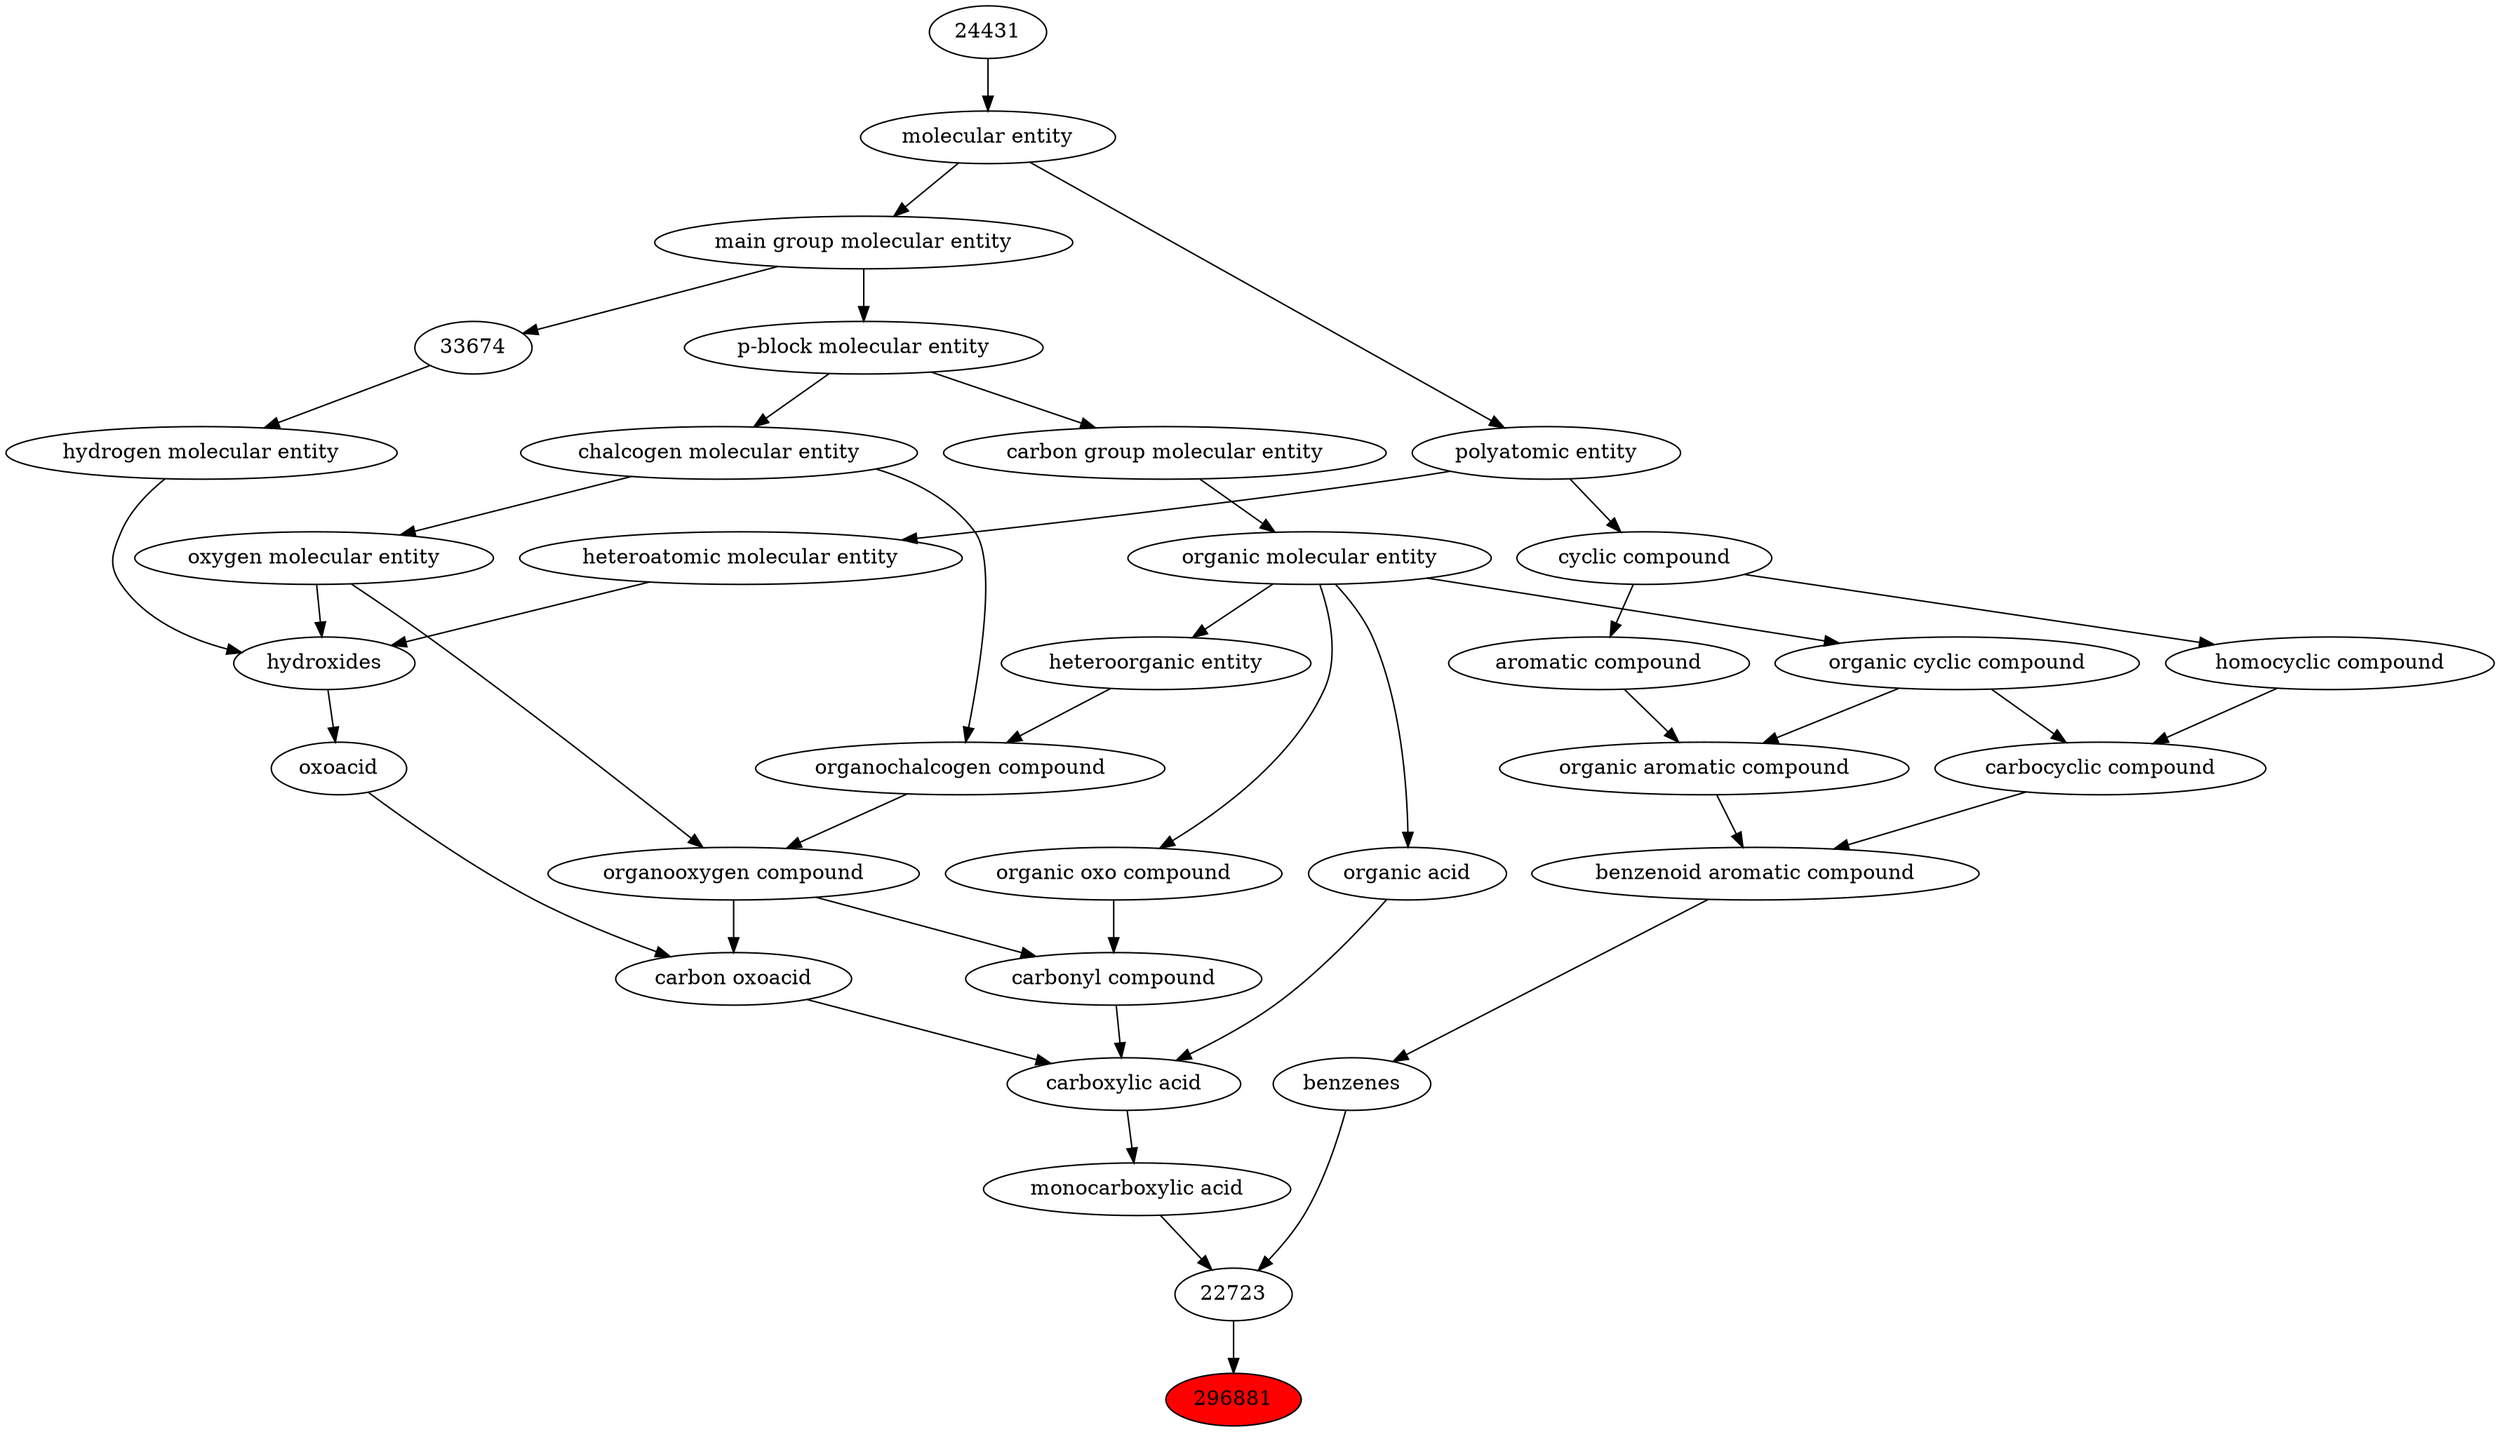digraph tree{ 
296881 [label="296881" fillcolor=red style=filled]
22723 -> 296881
22723 [label="22723"]
22712 -> 22723
25384 -> 22723
22712 [label="benzenes"]
33836 -> 22712
25384 [label="monocarboxylic acid"]
33575 -> 25384
33836 [label="benzenoid aromatic compound"]
33659 -> 33836
33598 -> 33836
33575 [label="carboxylic acid"]
36586 -> 33575
35605 -> 33575
64709 -> 33575
33659 [label="organic aromatic compound"]
33832 -> 33659
33655 -> 33659
33598 [label="carbocyclic compound"]
33832 -> 33598
33597 -> 33598
36586 [label="carbonyl compound"]
36587 -> 36586
36963 -> 36586
35605 [label="carbon oxoacid"]
24833 -> 35605
36963 -> 35605
64709 [label="organic acid"]
50860 -> 64709
33832 [label="organic cyclic compound"]
50860 -> 33832
33655 [label="aromatic compound"]
33595 -> 33655
33597 [label="homocyclic compound"]
33595 -> 33597
36587 [label="organic oxo compound"]
50860 -> 36587
36963 [label="organooxygen compound"]
36962 -> 36963
25806 -> 36963
24833 [label="oxoacid"]
24651 -> 24833
50860 [label="organic molecular entity"]
33582 -> 50860
33595 [label="cyclic compound"]
36357 -> 33595
36962 [label="organochalcogen compound"]
33285 -> 36962
33304 -> 36962
25806 [label="oxygen molecular entity"]
33304 -> 25806
24651 [label="hydroxides"]
25806 -> 24651
33608 -> 24651
37577 -> 24651
33582 [label="carbon group molecular entity"]
33675 -> 33582
36357 [label="polyatomic entity"]
23367 -> 36357
33285 [label="heteroorganic entity"]
50860 -> 33285
33304 [label="chalcogen molecular entity"]
33675 -> 33304
33608 [label="hydrogen molecular entity"]
33674 -> 33608
37577 [label="heteroatomic molecular entity"]
36357 -> 37577
33675 [label="p-block molecular entity"]
33579 -> 33675
23367 [label="molecular entity"]
24431 -> 23367
33674 [label="33674"]
33579 -> 33674
33579 [label="main group molecular entity"]
23367 -> 33579
24431 [label="24431"]
}